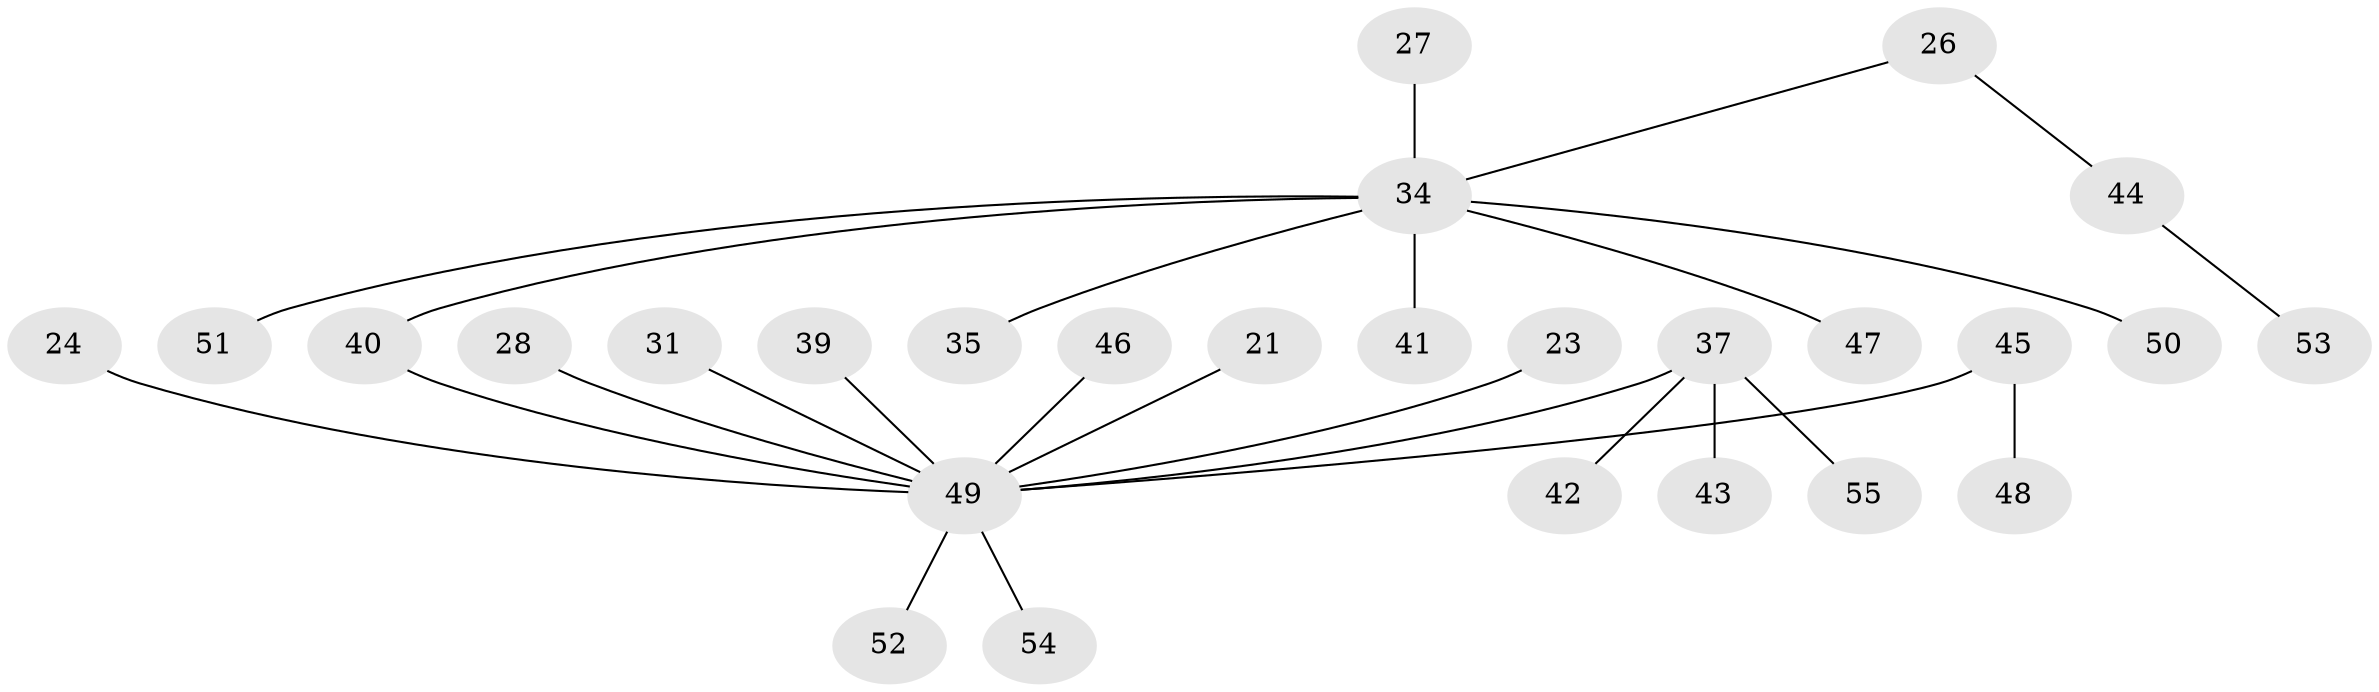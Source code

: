 // original degree distribution, {6: 0.03636363636363636, 4: 0.09090909090909091, 2: 0.18181818181818182, 3: 0.16363636363636364, 1: 0.5272727272727272}
// Generated by graph-tools (version 1.1) at 2025/53/03/09/25 04:53:45]
// undirected, 27 vertices, 26 edges
graph export_dot {
graph [start="1"]
  node [color=gray90,style=filled];
  21;
  23;
  24;
  26;
  27;
  28;
  31;
  34 [super="+19+29+22"];
  35;
  37 [super="+9+32"];
  39;
  40 [super="+33"];
  41;
  42;
  43;
  44;
  45;
  46;
  47;
  48;
  49 [super="+10+36+18+17+38+20"];
  50;
  51;
  52;
  53;
  54;
  55;
  21 -- 49;
  23 -- 49;
  24 -- 49;
  26 -- 44;
  26 -- 34;
  27 -- 34;
  28 -- 49;
  31 -- 49;
  34 -- 50;
  34 -- 51;
  34 -- 41;
  34 -- 40;
  34 -- 35;
  34 -- 47;
  37 -- 42;
  37 -- 43;
  37 -- 55;
  37 -- 49;
  39 -- 49;
  40 -- 49;
  44 -- 53;
  45 -- 48;
  45 -- 49;
  46 -- 49;
  49 -- 54;
  49 -- 52;
}
